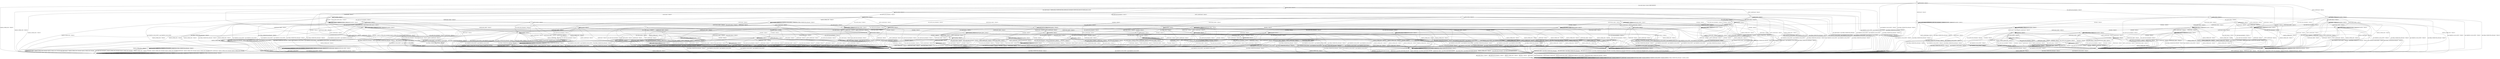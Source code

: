 digraph g {

	s0 [shape="circle" label="s0"];
	s1 [shape="circle" label="s1"];
	s2 [shape="circle" label="s2"];
	s3 [shape="circle" label="s3"];
	s4 [shape="circle" label="s4"];
	s5 [shape="circle" label="s5"];
	s6 [shape="circle" label="s6"];
	s7 [shape="circle" label="s7"];
	s8 [shape="circle" label="s8"];
	s9 [shape="circle" label="s9"];
	s10 [shape="circle" label="s10"];
	s11 [shape="circle" label="s11"];
	s12 [shape="circle" label="s12"];
	s13 [shape="circle" label="s13"];
	s14 [shape="circle" label="s14"];
	s15 [shape="circle" label="s15"];
	s16 [shape="circle" label="s16"];
	s17 [shape="circle" label="s17"];
	s18 [shape="circle" label="s18"];
	s19 [shape="circle" label="s19"];
	s20 [shape="circle" label="s20"];
	s21 [shape="circle" label="s21"];
	s22 [shape="circle" label="s22"];
	s23 [shape="circle" label="s23"];
	s24 [shape="circle" label="s24"];
	s25 [shape="circle" label="s25"];
	s26 [shape="circle" label="s26"];
	s27 [shape="circle" label="s27"];
	s28 [shape="circle" label="s28"];
	s29 [shape="circle" label="s29"];
	s30 [shape="circle" label="s30"];
	s31 [shape="circle" label="s31"];
	s32 [shape="circle" label="s32"];
	s33 [shape="circle" label="s33"];
	s34 [shape="circle" label="s34"];
	s35 [shape="circle" label="s35"];
	s36 [shape="circle" label="s36"];
	s37 [shape="circle" label="s37"];
	s38 [shape="circle" label="s38"];
	s39 [shape="circle" label="s39"];
	s40 [shape="circle" label="s40"];
	s41 [shape="circle" label="s41"];
	s42 [shape="circle" label="s42"];
	s43 [shape="circle" label="s43"];
	s44 [shape="circle" label="s44"];
	s45 [shape="circle" label="s45"];
	s46 [shape="circle" label="s46"];
	s47 [shape="circle" label="s47"];
	s48 [shape="circle" label="s48"];
	s49 [shape="circle" label="s49"];
	s50 [shape="circle" label="s50"];
	s51 [shape="circle" label="s51"];
	s52 [shape="circle" label="s52"];
	s53 [shape="circle" label="s53"];
	s54 [shape="circle" label="s54"];
	s55 [shape="circle" label="s55"];
	s56 [shape="circle" label="s56"];
	s57 [shape="circle" label="s57"];
	s58 [shape="circle" label="s58"];
	s59 [shape="circle" label="s59"];
	s60 [shape="circle" label="s60"];
	s61 [shape="circle" label="s61"];
	s62 [shape="circle" label="s62"];
	s63 [shape="circle" label="s63"];
	s64 [shape="circle" label="s64"];
	s65 [shape="circle" label="s65"];
	s66 [shape="circle" label="s66"];
	s67 [shape="circle" label="s67"];
	s68 [shape="circle" label="s68"];
	s69 [shape="circle" label="s69"];
	s70 [shape="circle" label="s70"];
	s71 [shape="circle" label="s71"];
	s0 -> s2 [label="DH_CLIENT_HELLO / HELLO_VERIFY_REQUEST"];
	s0 -> s26 [label="DH_CLIENT_KEY_EXCHANGE / TIMEOUT"];
	s0 -> s1 [label="CHANGE_CIPHER_SPEC / TIMEOUT"];
	s0 -> s19 [label="FINISHED / TIMEOUT"];
	s0 -> s0 [label="APPLICATION / TIMEOUT"];
	s0 -> s35 [label="CERTIFICATE / TIMEOUT"];
	s0 -> s30 [label="EMPTY_CERTIFICATE / TIMEOUT"];
	s0 -> s19 [label="CERTIFICATE_VERIFY / TIMEOUT"];
	s0 -> s5 [label="Alert(WARNING,CLOSE_NOTIFY) / TIMEOUT"];
	s0 -> s5 [label="Alert(FATAL,UNEXPECTED_MESSAGE) / TIMEOUT"];
	s1 -> s1 [label="DH_CLIENT_HELLO / TIMEOUT"];
	s1 -> s1 [label="DH_CLIENT_KEY_EXCHANGE / TIMEOUT"];
	s1 -> s1 [label="CHANGE_CIPHER_SPEC / TIMEOUT"];
	s1 -> s1 [label="FINISHED / TIMEOUT"];
	s1 -> s1 [label="APPLICATION / TIMEOUT"];
	s1 -> s1 [label="CERTIFICATE / TIMEOUT"];
	s1 -> s1 [label="EMPTY_CERTIFICATE / TIMEOUT"];
	s1 -> s1 [label="CERTIFICATE_VERIFY / TIMEOUT"];
	s1 -> s1 [label="Alert(WARNING,CLOSE_NOTIFY) / TIMEOUT"];
	s1 -> s1 [label="Alert(FATAL,UNEXPECTED_MESSAGE) / TIMEOUT"];
	s2 -> s3 [label="DH_CLIENT_HELLO / SERVER_HELLO,CERTIFICATE,DHE_SERVER_KEY_EXCHANGE,CERTIFICATE_REQUEST,SERVER_HELLO_DONE"];
	s2 -> s22 [label="DH_CLIENT_KEY_EXCHANGE / TIMEOUT"];
	s2 -> s1 [label="CHANGE_CIPHER_SPEC / TIMEOUT"];
	s2 -> s4 [label="FINISHED / TIMEOUT"];
	s2 -> s2 [label="APPLICATION / TIMEOUT"];
	s2 -> s24 [label="CERTIFICATE / TIMEOUT"];
	s2 -> s16 [label="EMPTY_CERTIFICATE / TIMEOUT"];
	s2 -> s4 [label="CERTIFICATE_VERIFY / TIMEOUT"];
	s2 -> s5 [label="Alert(WARNING,CLOSE_NOTIFY) / Alert(WARNING,CLOSE_NOTIFY)"];
	s2 -> s5 [label="Alert(FATAL,UNEXPECTED_MESSAGE) / TIMEOUT"];
	s3 -> s5 [label="DH_CLIENT_HELLO / Alert(FATAL,UNEXPECTED_MESSAGE)"];
	s3 -> s20 [label="DH_CLIENT_KEY_EXCHANGE / TIMEOUT"];
	s3 -> s1 [label="CHANGE_CIPHER_SPEC / TIMEOUT"];
	s3 -> s4 [label="FINISHED / TIMEOUT"];
	s3 -> s3 [label="APPLICATION / TIMEOUT"];
	s3 -> s7 [label="CERTIFICATE / TIMEOUT"];
	s3 -> s11 [label="EMPTY_CERTIFICATE / TIMEOUT"];
	s3 -> s4 [label="CERTIFICATE_VERIFY / TIMEOUT"];
	s3 -> s5 [label="Alert(WARNING,CLOSE_NOTIFY) / Alert(WARNING,CLOSE_NOTIFY)"];
	s3 -> s5 [label="Alert(FATAL,UNEXPECTED_MESSAGE) / TIMEOUT"];
	s4 -> s4 [label="DH_CLIENT_HELLO / TIMEOUT"];
	s4 -> s4 [label="DH_CLIENT_KEY_EXCHANGE / TIMEOUT"];
	s4 -> s1 [label="CHANGE_CIPHER_SPEC / TIMEOUT"];
	s4 -> s4 [label="FINISHED / TIMEOUT"];
	s4 -> s4 [label="APPLICATION / TIMEOUT"];
	s4 -> s4 [label="CERTIFICATE / TIMEOUT"];
	s4 -> s4 [label="EMPTY_CERTIFICATE / TIMEOUT"];
	s4 -> s4 [label="CERTIFICATE_VERIFY / TIMEOUT"];
	s4 -> s5 [label="Alert(WARNING,CLOSE_NOTIFY) / Alert(WARNING,CLOSE_NOTIFY)"];
	s4 -> s5 [label="Alert(FATAL,UNEXPECTED_MESSAGE) / TIMEOUT"];
	s5 -> s6 [label="DH_CLIENT_HELLO / TIMEOUT"];
	s5 -> s6 [label="DH_CLIENT_KEY_EXCHANGE / TIMEOUT"];
	s5 -> s6 [label="CHANGE_CIPHER_SPEC / TIMEOUT"];
	s5 -> s6 [label="FINISHED / TIMEOUT"];
	s5 -> s6 [label="APPLICATION / TIMEOUT"];
	s5 -> s6 [label="CERTIFICATE / TIMEOUT"];
	s5 -> s6 [label="EMPTY_CERTIFICATE / TIMEOUT"];
	s5 -> s6 [label="CERTIFICATE_VERIFY / TIMEOUT"];
	s5 -> s6 [label="Alert(WARNING,CLOSE_NOTIFY) / TIMEOUT"];
	s5 -> s6 [label="Alert(FATAL,UNEXPECTED_MESSAGE) / TIMEOUT"];
	s6 -> s6 [label="DH_CLIENT_HELLO / SOCKET_CLOSED"];
	s6 -> s6 [label="DH_CLIENT_KEY_EXCHANGE / SOCKET_CLOSED"];
	s6 -> s6 [label="CHANGE_CIPHER_SPEC / SOCKET_CLOSED"];
	s6 -> s6 [label="FINISHED / SOCKET_CLOSED"];
	s6 -> s6 [label="APPLICATION / SOCKET_CLOSED"];
	s6 -> s6 [label="CERTIFICATE / SOCKET_CLOSED"];
	s6 -> s6 [label="EMPTY_CERTIFICATE / SOCKET_CLOSED"];
	s6 -> s6 [label="CERTIFICATE_VERIFY / SOCKET_CLOSED"];
	s6 -> s6 [label="Alert(WARNING,CLOSE_NOTIFY) / SOCKET_CLOSED"];
	s6 -> s6 [label="Alert(FATAL,UNEXPECTED_MESSAGE) / SOCKET_CLOSED"];
	s7 -> s24 [label="DH_CLIENT_HELLO / TIMEOUT"];
	s7 -> s8 [label="DH_CLIENT_KEY_EXCHANGE / TIMEOUT"];
	s7 -> s1 [label="CHANGE_CIPHER_SPEC / TIMEOUT"];
	s7 -> s24 [label="FINISHED / TIMEOUT"];
	s7 -> s7 [label="APPLICATION / TIMEOUT"];
	s7 -> s4 [label="CERTIFICATE / TIMEOUT"];
	s7 -> s4 [label="EMPTY_CERTIFICATE / TIMEOUT"];
	s7 -> s18 [label="CERTIFICATE_VERIFY / TIMEOUT"];
	s7 -> s5 [label="Alert(WARNING,CLOSE_NOTIFY) / Alert(WARNING,CLOSE_NOTIFY)"];
	s7 -> s5 [label="Alert(FATAL,UNEXPECTED_MESSAGE) / TIMEOUT"];
	s8 -> s25 [label="DH_CLIENT_HELLO / TIMEOUT"];
	s8 -> s4 [label="DH_CLIENT_KEY_EXCHANGE / TIMEOUT"];
	s8 -> s1 [label="CHANGE_CIPHER_SPEC / TIMEOUT"];
	s8 -> s25 [label="FINISHED / TIMEOUT"];
	s8 -> s8 [label="APPLICATION / TIMEOUT"];
	s8 -> s4 [label="CERTIFICATE / TIMEOUT"];
	s8 -> s4 [label="EMPTY_CERTIFICATE / TIMEOUT"];
	s8 -> s9 [label="CERTIFICATE_VERIFY / TIMEOUT"];
	s8 -> s5 [label="Alert(WARNING,CLOSE_NOTIFY) / Alert(WARNING,CLOSE_NOTIFY)"];
	s8 -> s5 [label="Alert(FATAL,UNEXPECTED_MESSAGE) / TIMEOUT"];
	s9 -> s17 [label="DH_CLIENT_HELLO / TIMEOUT"];
	s9 -> s4 [label="DH_CLIENT_KEY_EXCHANGE / TIMEOUT"];
	s9 -> s10 [label="CHANGE_CIPHER_SPEC / TIMEOUT"];
	s9 -> s64 [label="FINISHED / TIMEOUT"];
	s9 -> s9 [label="APPLICATION / TIMEOUT"];
	s9 -> s4 [label="CERTIFICATE / TIMEOUT"];
	s9 -> s4 [label="EMPTY_CERTIFICATE / TIMEOUT"];
	s9 -> s4 [label="CERTIFICATE_VERIFY / TIMEOUT"];
	s9 -> s5 [label="Alert(WARNING,CLOSE_NOTIFY) / Alert(WARNING,CLOSE_NOTIFY)"];
	s9 -> s5 [label="Alert(FATAL,UNEXPECTED_MESSAGE) / TIMEOUT"];
	s10 -> s4 [label="DH_CLIENT_HELLO / TIMEOUT"];
	s10 -> s4 [label="DH_CLIENT_KEY_EXCHANGE / TIMEOUT"];
	s10 -> s1 [label="CHANGE_CIPHER_SPEC / TIMEOUT"];
	s10 -> s15 [label="FINISHED / CHANGE_CIPHER_SPEC,FINISHED,CHANGE_CIPHER_SPEC,FINISHED"];
	s10 -> s10 [label="APPLICATION / TIMEOUT"];
	s10 -> s4 [label="CERTIFICATE / TIMEOUT"];
	s10 -> s4 [label="EMPTY_CERTIFICATE / TIMEOUT"];
	s10 -> s4 [label="CERTIFICATE_VERIFY / TIMEOUT"];
	s10 -> s10 [label="Alert(WARNING,CLOSE_NOTIFY) / TIMEOUT"];
	s10 -> s10 [label="Alert(FATAL,UNEXPECTED_MESSAGE) / TIMEOUT"];
	s11 -> s71 [label="DH_CLIENT_HELLO / TIMEOUT"];
	s11 -> s31 [label="DH_CLIENT_KEY_EXCHANGE / TIMEOUT"];
	s11 -> s14 [label="CHANGE_CIPHER_SPEC / TIMEOUT"];
	s11 -> s39 [label="FINISHED / TIMEOUT"];
	s11 -> s11 [label="APPLICATION / TIMEOUT"];
	s11 -> s4 [label="CERTIFICATE / TIMEOUT"];
	s11 -> s4 [label="EMPTY_CERTIFICATE / TIMEOUT"];
	s11 -> s12 [label="CERTIFICATE_VERIFY / TIMEOUT"];
	s11 -> s5 [label="Alert(WARNING,CLOSE_NOTIFY) / Alert(WARNING,CLOSE_NOTIFY)"];
	s11 -> s5 [label="Alert(FATAL,UNEXPECTED_MESSAGE) / TIMEOUT"];
	s12 -> s69 [label="DH_CLIENT_HELLO / TIMEOUT"];
	s12 -> s61 [label="DH_CLIENT_KEY_EXCHANGE / TIMEOUT"];
	s12 -> s13 [label="CHANGE_CIPHER_SPEC / TIMEOUT"];
	s12 -> s54 [label="FINISHED / TIMEOUT"];
	s12 -> s12 [label="APPLICATION / TIMEOUT"];
	s12 -> s4 [label="CERTIFICATE / TIMEOUT"];
	s12 -> s4 [label="EMPTY_CERTIFICATE / TIMEOUT"];
	s12 -> s4 [label="CERTIFICATE_VERIFY / TIMEOUT"];
	s12 -> s5 [label="Alert(WARNING,CLOSE_NOTIFY) / Alert(WARNING,CLOSE_NOTIFY)"];
	s12 -> s5 [label="Alert(FATAL,UNEXPECTED_MESSAGE) / TIMEOUT"];
	s13 -> s5 [label="DH_CLIENT_HELLO / Alert(FATAL,HANDSHAKE_FAILURE)"];
	s13 -> s5 [label="DH_CLIENT_KEY_EXCHANGE / Alert(FATAL,HANDSHAKE_FAILURE)"];
	s13 -> s1 [label="CHANGE_CIPHER_SPEC / TIMEOUT"];
	s13 -> s5 [label="FINISHED / Alert(FATAL,HANDSHAKE_FAILURE)"];
	s13 -> s13 [label="APPLICATION / TIMEOUT"];
	s13 -> s5 [label="CERTIFICATE / Alert(FATAL,HANDSHAKE_FAILURE)"];
	s13 -> s5 [label="EMPTY_CERTIFICATE / Alert(FATAL,HANDSHAKE_FAILURE)"];
	s13 -> s5 [label="CERTIFICATE_VERIFY / Alert(FATAL,HANDSHAKE_FAILURE)"];
	s13 -> s13 [label="Alert(WARNING,CLOSE_NOTIFY) / TIMEOUT"];
	s13 -> s13 [label="Alert(FATAL,UNEXPECTED_MESSAGE) / TIMEOUT"];
	s14 -> s5 [label="DH_CLIENT_HELLO / Alert(FATAL,UNEXPECTED_MESSAGE)"];
	s14 -> s5 [label="DH_CLIENT_KEY_EXCHANGE / Alert(FATAL,UNEXPECTED_MESSAGE)"];
	s14 -> s1 [label="CHANGE_CIPHER_SPEC / TIMEOUT"];
	s14 -> s5 [label="FINISHED / Alert(FATAL,UNEXPECTED_MESSAGE)"];
	s14 -> s14 [label="APPLICATION / TIMEOUT"];
	s14 -> s5 [label="CERTIFICATE / Alert(FATAL,UNEXPECTED_MESSAGE)"];
	s14 -> s5 [label="EMPTY_CERTIFICATE / Alert(FATAL,UNEXPECTED_MESSAGE)"];
	s14 -> s5 [label="CERTIFICATE_VERIFY / Alert(FATAL,UNEXPECTED_MESSAGE)"];
	s14 -> s14 [label="Alert(WARNING,CLOSE_NOTIFY) / TIMEOUT"];
	s14 -> s14 [label="Alert(FATAL,UNEXPECTED_MESSAGE) / TIMEOUT"];
	s15 -> s15 [label="DH_CLIENT_HELLO / TIMEOUT"];
	s15 -> s15 [label="DH_CLIENT_KEY_EXCHANGE / TIMEOUT"];
	s15 -> s1 [label="CHANGE_CIPHER_SPEC / TIMEOUT"];
	s15 -> s15 [label="FINISHED / TIMEOUT"];
	s15 -> s5 [label="APPLICATION / APPLICATION"];
	s15 -> s15 [label="CERTIFICATE / TIMEOUT"];
	s15 -> s15 [label="EMPTY_CERTIFICATE / TIMEOUT"];
	s15 -> s15 [label="CERTIFICATE_VERIFY / TIMEOUT"];
	s15 -> s5 [label="Alert(WARNING,CLOSE_NOTIFY) / TIMEOUT"];
	s15 -> s5 [label="Alert(FATAL,UNEXPECTED_MESSAGE) / TIMEOUT"];
	s16 -> s71 [label="DH_CLIENT_HELLO / TIMEOUT"];
	s16 -> s52 [label="DH_CLIENT_KEY_EXCHANGE / TIMEOUT"];
	s16 -> s14 [label="CHANGE_CIPHER_SPEC / TIMEOUT"];
	s16 -> s39 [label="FINISHED / TIMEOUT"];
	s16 -> s16 [label="APPLICATION / TIMEOUT"];
	s16 -> s4 [label="CERTIFICATE / TIMEOUT"];
	s16 -> s4 [label="EMPTY_CERTIFICATE / TIMEOUT"];
	s16 -> s42 [label="CERTIFICATE_VERIFY / TIMEOUT"];
	s16 -> s5 [label="Alert(WARNING,CLOSE_NOTIFY) / Alert(WARNING,CLOSE_NOTIFY)"];
	s16 -> s5 [label="Alert(FATAL,UNEXPECTED_MESSAGE) / TIMEOUT"];
	s17 -> s4 [label="DH_CLIENT_HELLO / TIMEOUT"];
	s17 -> s4 [label="DH_CLIENT_KEY_EXCHANGE / TIMEOUT"];
	s17 -> s14 [label="CHANGE_CIPHER_SPEC / TIMEOUT"];
	s17 -> s45 [label="FINISHED / TIMEOUT"];
	s17 -> s17 [label="APPLICATION / TIMEOUT"];
	s17 -> s4 [label="CERTIFICATE / TIMEOUT"];
	s17 -> s4 [label="EMPTY_CERTIFICATE / TIMEOUT"];
	s17 -> s4 [label="CERTIFICATE_VERIFY / TIMEOUT"];
	s17 -> s5 [label="Alert(WARNING,CLOSE_NOTIFY) / Alert(WARNING,CLOSE_NOTIFY)"];
	s17 -> s5 [label="Alert(FATAL,UNEXPECTED_MESSAGE) / TIMEOUT"];
	s18 -> s42 [label="DH_CLIENT_HELLO / TIMEOUT"];
	s18 -> s9 [label="DH_CLIENT_KEY_EXCHANGE / TIMEOUT"];
	s18 -> s14 [label="CHANGE_CIPHER_SPEC / TIMEOUT"];
	s18 -> s63 [label="FINISHED / TIMEOUT"];
	s18 -> s18 [label="APPLICATION / TIMEOUT"];
	s18 -> s4 [label="CERTIFICATE / TIMEOUT"];
	s18 -> s4 [label="EMPTY_CERTIFICATE / TIMEOUT"];
	s18 -> s4 [label="CERTIFICATE_VERIFY / TIMEOUT"];
	s18 -> s5 [label="Alert(WARNING,CLOSE_NOTIFY) / Alert(WARNING,CLOSE_NOTIFY)"];
	s18 -> s5 [label="Alert(FATAL,UNEXPECTED_MESSAGE) / TIMEOUT"];
	s19 -> s19 [label="DH_CLIENT_HELLO / TIMEOUT"];
	s19 -> s19 [label="DH_CLIENT_KEY_EXCHANGE / TIMEOUT"];
	s19 -> s1 [label="CHANGE_CIPHER_SPEC / TIMEOUT"];
	s19 -> s19 [label="FINISHED / TIMEOUT"];
	s19 -> s19 [label="APPLICATION / TIMEOUT"];
	s19 -> s19 [label="CERTIFICATE / TIMEOUT"];
	s19 -> s19 [label="EMPTY_CERTIFICATE / TIMEOUT"];
	s19 -> s19 [label="CERTIFICATE_VERIFY / TIMEOUT"];
	s19 -> s5 [label="Alert(WARNING,CLOSE_NOTIFY) / TIMEOUT"];
	s19 -> s5 [label="Alert(FATAL,UNEXPECTED_MESSAGE) / TIMEOUT"];
	s20 -> s29 [label="DH_CLIENT_HELLO / TIMEOUT"];
	s20 -> s4 [label="DH_CLIENT_KEY_EXCHANGE / TIMEOUT"];
	s20 -> s21 [label="CHANGE_CIPHER_SPEC / TIMEOUT"];
	s20 -> s34 [label="FINISHED / TIMEOUT"];
	s20 -> s20 [label="APPLICATION / TIMEOUT"];
	s20 -> s32 [label="CERTIFICATE / TIMEOUT"];
	s20 -> s31 [label="EMPTY_CERTIFICATE / TIMEOUT"];
	s20 -> s44 [label="CERTIFICATE_VERIFY / TIMEOUT"];
	s20 -> s5 [label="Alert(WARNING,CLOSE_NOTIFY) / Alert(WARNING,CLOSE_NOTIFY)"];
	s20 -> s5 [label="Alert(FATAL,UNEXPECTED_MESSAGE) / TIMEOUT"];
	s21 -> s29 [label="DH_CLIENT_HELLO / TIMEOUT"];
	s21 -> s4 [label="DH_CLIENT_KEY_EXCHANGE / TIMEOUT"];
	s21 -> s1 [label="CHANGE_CIPHER_SPEC / TIMEOUT"];
	s21 -> s15 [label="FINISHED / CHANGE_CIPHER_SPEC,FINISHED,CHANGE_CIPHER_SPEC,FINISHED"];
	s21 -> s21 [label="APPLICATION / TIMEOUT"];
	s21 -> s55 [label="CERTIFICATE / TIMEOUT"];
	s21 -> s33 [label="EMPTY_CERTIFICATE / TIMEOUT"];
	s21 -> s23 [label="CERTIFICATE_VERIFY / TIMEOUT"];
	s21 -> s21 [label="Alert(WARNING,CLOSE_NOTIFY) / TIMEOUT"];
	s21 -> s21 [label="Alert(FATAL,UNEXPECTED_MESSAGE) / TIMEOUT"];
	s22 -> s29 [label="DH_CLIENT_HELLO / TIMEOUT"];
	s22 -> s4 [label="DH_CLIENT_KEY_EXCHANGE / TIMEOUT"];
	s22 -> s14 [label="CHANGE_CIPHER_SPEC / TIMEOUT"];
	s22 -> s34 [label="FINISHED / TIMEOUT"];
	s22 -> s22 [label="APPLICATION / TIMEOUT"];
	s22 -> s52 [label="CERTIFICATE / TIMEOUT"];
	s22 -> s52 [label="EMPTY_CERTIFICATE / TIMEOUT"];
	s22 -> s22 [label="CERTIFICATE_VERIFY / TIMEOUT"];
	s22 -> s5 [label="Alert(WARNING,CLOSE_NOTIFY) / Alert(WARNING,CLOSE_NOTIFY)"];
	s22 -> s5 [label="Alert(FATAL,UNEXPECTED_MESSAGE) / TIMEOUT"];
	s23 -> s23 [label="DH_CLIENT_HELLO / TIMEOUT"];
	s23 -> s4 [label="DH_CLIENT_KEY_EXCHANGE / TIMEOUT"];
	s23 -> s13 [label="CHANGE_CIPHER_SPEC / TIMEOUT"];
	s23 -> s23 [label="FINISHED / TIMEOUT"];
	s23 -> s4 [label="APPLICATION / TIMEOUT"];
	s23 -> s46 [label="CERTIFICATE / TIMEOUT"];
	s23 -> s46 [label="EMPTY_CERTIFICATE / TIMEOUT"];
	s23 -> s4 [label="CERTIFICATE_VERIFY / TIMEOUT"];
	s23 -> s5 [label="Alert(WARNING,CLOSE_NOTIFY) / Alert(WARNING,CLOSE_NOTIFY)"];
	s23 -> s5 [label="Alert(FATAL,UNEXPECTED_MESSAGE) / TIMEOUT"];
	s24 -> s24 [label="DH_CLIENT_HELLO / TIMEOUT"];
	s24 -> s25 [label="DH_CLIENT_KEY_EXCHANGE / TIMEOUT"];
	s24 -> s1 [label="CHANGE_CIPHER_SPEC / TIMEOUT"];
	s24 -> s24 [label="FINISHED / TIMEOUT"];
	s24 -> s24 [label="APPLICATION / TIMEOUT"];
	s24 -> s4 [label="CERTIFICATE / TIMEOUT"];
	s24 -> s4 [label="EMPTY_CERTIFICATE / TIMEOUT"];
	s24 -> s42 [label="CERTIFICATE_VERIFY / TIMEOUT"];
	s24 -> s5 [label="Alert(WARNING,CLOSE_NOTIFY) / Alert(WARNING,CLOSE_NOTIFY)"];
	s24 -> s5 [label="Alert(FATAL,UNEXPECTED_MESSAGE) / TIMEOUT"];
	s25 -> s25 [label="DH_CLIENT_HELLO / TIMEOUT"];
	s25 -> s4 [label="DH_CLIENT_KEY_EXCHANGE / TIMEOUT"];
	s25 -> s1 [label="CHANGE_CIPHER_SPEC / TIMEOUT"];
	s25 -> s25 [label="FINISHED / TIMEOUT"];
	s25 -> s25 [label="APPLICATION / TIMEOUT"];
	s25 -> s4 [label="CERTIFICATE / TIMEOUT"];
	s25 -> s4 [label="EMPTY_CERTIFICATE / TIMEOUT"];
	s25 -> s43 [label="CERTIFICATE_VERIFY / TIMEOUT"];
	s25 -> s5 [label="Alert(WARNING,CLOSE_NOTIFY) / Alert(WARNING,CLOSE_NOTIFY)"];
	s25 -> s5 [label="Alert(FATAL,UNEXPECTED_MESSAGE) / TIMEOUT"];
	s26 -> s62 [label="DH_CLIENT_HELLO / TIMEOUT"];
	s26 -> s19 [label="DH_CLIENT_KEY_EXCHANGE / TIMEOUT"];
	s26 -> s28 [label="CHANGE_CIPHER_SPEC / TIMEOUT"];
	s26 -> s38 [label="FINISHED / TIMEOUT"];
	s26 -> s26 [label="APPLICATION / TIMEOUT"];
	s26 -> s60 [label="CERTIFICATE / TIMEOUT"];
	s26 -> s60 [label="EMPTY_CERTIFICATE / TIMEOUT"];
	s26 -> s27 [label="CERTIFICATE_VERIFY / TIMEOUT"];
	s26 -> s5 [label="Alert(WARNING,CLOSE_NOTIFY) / TIMEOUT"];
	s26 -> s5 [label="Alert(FATAL,UNEXPECTED_MESSAGE) / TIMEOUT"];
	s27 -> s27 [label="DH_CLIENT_HELLO / TIMEOUT"];
	s27 -> s19 [label="DH_CLIENT_KEY_EXCHANGE / TIMEOUT"];
	s27 -> s28 [label="CHANGE_CIPHER_SPEC / TIMEOUT"];
	s27 -> s47 [label="FINISHED / TIMEOUT"];
	s27 -> s27 [label="APPLICATION / TIMEOUT"];
	s27 -> s53 [label="CERTIFICATE / TIMEOUT"];
	s27 -> s53 [label="EMPTY_CERTIFICATE / TIMEOUT"];
	s27 -> s19 [label="CERTIFICATE_VERIFY / TIMEOUT"];
	s27 -> s5 [label="Alert(WARNING,CLOSE_NOTIFY) / TIMEOUT"];
	s27 -> s5 [label="Alert(FATAL,UNEXPECTED_MESSAGE) / TIMEOUT"];
	s28 -> s5 [label="DH_CLIENT_HELLO / TIMEOUT"];
	s28 -> s5 [label="DH_CLIENT_KEY_EXCHANGE / TIMEOUT"];
	s28 -> s1 [label="CHANGE_CIPHER_SPEC / TIMEOUT"];
	s28 -> s5 [label="FINISHED / TIMEOUT"];
	s28 -> s28 [label="APPLICATION / TIMEOUT"];
	s28 -> s5 [label="CERTIFICATE / TIMEOUT"];
	s28 -> s5 [label="EMPTY_CERTIFICATE / TIMEOUT"];
	s28 -> s5 [label="CERTIFICATE_VERIFY / TIMEOUT"];
	s28 -> s28 [label="Alert(WARNING,CLOSE_NOTIFY) / TIMEOUT"];
	s28 -> s28 [label="Alert(FATAL,UNEXPECTED_MESSAGE) / TIMEOUT"];
	s29 -> s4 [label="DH_CLIENT_HELLO / TIMEOUT"];
	s29 -> s4 [label="DH_CLIENT_KEY_EXCHANGE / TIMEOUT"];
	s29 -> s14 [label="CHANGE_CIPHER_SPEC / TIMEOUT"];
	s29 -> s58 [label="FINISHED / TIMEOUT"];
	s29 -> s29 [label="APPLICATION / TIMEOUT"];
	s29 -> s50 [label="CERTIFICATE / TIMEOUT"];
	s29 -> s50 [label="EMPTY_CERTIFICATE / TIMEOUT"];
	s29 -> s29 [label="CERTIFICATE_VERIFY / TIMEOUT"];
	s29 -> s5 [label="Alert(WARNING,CLOSE_NOTIFY) / Alert(WARNING,CLOSE_NOTIFY)"];
	s29 -> s5 [label="Alert(FATAL,UNEXPECTED_MESSAGE) / TIMEOUT"];
	s30 -> s68 [label="DH_CLIENT_HELLO / TIMEOUT"];
	s30 -> s60 [label="DH_CLIENT_KEY_EXCHANGE / TIMEOUT"];
	s30 -> s28 [label="CHANGE_CIPHER_SPEC / TIMEOUT"];
	s30 -> s30 [label="FINISHED / TIMEOUT"];
	s30 -> s30 [label="APPLICATION / TIMEOUT"];
	s30 -> s19 [label="CERTIFICATE / TIMEOUT"];
	s30 -> s19 [label="EMPTY_CERTIFICATE / TIMEOUT"];
	s30 -> s41 [label="CERTIFICATE_VERIFY / TIMEOUT"];
	s30 -> s5 [label="Alert(WARNING,CLOSE_NOTIFY) / TIMEOUT"];
	s30 -> s5 [label="Alert(FATAL,UNEXPECTED_MESSAGE) / TIMEOUT"];
	s31 -> s50 [label="DH_CLIENT_HELLO / TIMEOUT"];
	s31 -> s4 [label="DH_CLIENT_KEY_EXCHANGE / TIMEOUT"];
	s31 -> s10 [label="CHANGE_CIPHER_SPEC / TIMEOUT"];
	s31 -> s49 [label="FINISHED / TIMEOUT"];
	s31 -> s31 [label="APPLICATION / TIMEOUT"];
	s31 -> s4 [label="CERTIFICATE / TIMEOUT"];
	s31 -> s4 [label="EMPTY_CERTIFICATE / TIMEOUT"];
	s31 -> s61 [label="CERTIFICATE_VERIFY / TIMEOUT"];
	s31 -> s5 [label="Alert(WARNING,CLOSE_NOTIFY) / Alert(WARNING,CLOSE_NOTIFY)"];
	s31 -> s5 [label="Alert(FATAL,UNEXPECTED_MESSAGE) / TIMEOUT"];
	s32 -> s50 [label="DH_CLIENT_HELLO / TIMEOUT"];
	s32 -> s4 [label="DH_CLIENT_KEY_EXCHANGE / TIMEOUT"];
	s32 -> s10 [label="CHANGE_CIPHER_SPEC / TIMEOUT"];
	s32 -> s49 [label="FINISHED / TIMEOUT"];
	s32 -> s32 [label="APPLICATION / TIMEOUT"];
	s32 -> s4 [label="CERTIFICATE / TIMEOUT"];
	s32 -> s4 [label="EMPTY_CERTIFICATE / TIMEOUT"];
	s32 -> s9 [label="CERTIFICATE_VERIFY / TIMEOUT"];
	s32 -> s5 [label="Alert(WARNING,CLOSE_NOTIFY) / Alert(WARNING,CLOSE_NOTIFY)"];
	s32 -> s5 [label="Alert(FATAL,UNEXPECTED_MESSAGE) / TIMEOUT"];
	s33 -> s50 [label="DH_CLIENT_HELLO / TIMEOUT"];
	s33 -> s4 [label="DH_CLIENT_KEY_EXCHANGE / TIMEOUT"];
	s33 -> s14 [label="CHANGE_CIPHER_SPEC / TIMEOUT"];
	s33 -> s36 [label="FINISHED / TIMEOUT"];
	s33 -> s4 [label="APPLICATION / TIMEOUT"];
	s33 -> s4 [label="CERTIFICATE / TIMEOUT"];
	s33 -> s4 [label="EMPTY_CERTIFICATE / TIMEOUT"];
	s33 -> s46 [label="CERTIFICATE_VERIFY / TIMEOUT"];
	s33 -> s5 [label="Alert(WARNING,CLOSE_NOTIFY) / Alert(WARNING,CLOSE_NOTIFY)"];
	s33 -> s5 [label="Alert(FATAL,UNEXPECTED_MESSAGE) / TIMEOUT"];
	s34 -> s58 [label="DH_CLIENT_HELLO / TIMEOUT"];
	s34 -> s4 [label="DH_CLIENT_KEY_EXCHANGE / TIMEOUT"];
	s34 -> s14 [label="CHANGE_CIPHER_SPEC / TIMEOUT"];
	s34 -> s4 [label="FINISHED / TIMEOUT"];
	s34 -> s34 [label="APPLICATION / TIMEOUT"];
	s34 -> s49 [label="CERTIFICATE / TIMEOUT"];
	s34 -> s49 [label="EMPTY_CERTIFICATE / TIMEOUT"];
	s34 -> s34 [label="CERTIFICATE_VERIFY / TIMEOUT"];
	s34 -> s5 [label="Alert(WARNING,CLOSE_NOTIFY) / Alert(WARNING,CLOSE_NOTIFY)"];
	s34 -> s5 [label="Alert(FATAL,UNEXPECTED_MESSAGE) / TIMEOUT"];
	s35 -> s35 [label="DH_CLIENT_HELLO / TIMEOUT"];
	s35 -> s35 [label="DH_CLIENT_KEY_EXCHANGE / TIMEOUT"];
	s35 -> s1 [label="CHANGE_CIPHER_SPEC / TIMEOUT"];
	s35 -> s35 [label="FINISHED / TIMEOUT"];
	s35 -> s35 [label="APPLICATION / TIMEOUT"];
	s35 -> s19 [label="CERTIFICATE / TIMEOUT"];
	s35 -> s19 [label="EMPTY_CERTIFICATE / TIMEOUT"];
	s35 -> s41 [label="CERTIFICATE_VERIFY / TIMEOUT"];
	s35 -> s5 [label="Alert(WARNING,CLOSE_NOTIFY) / TIMEOUT"];
	s35 -> s5 [label="Alert(FATAL,UNEXPECTED_MESSAGE) / TIMEOUT"];
	s36 -> s36 [label="DH_CLIENT_HELLO / TIMEOUT"];
	s36 -> s4 [label="DH_CLIENT_KEY_EXCHANGE / TIMEOUT"];
	s36 -> s37 [label="CHANGE_CIPHER_SPEC / TIMEOUT"];
	s36 -> s4 [label="FINISHED / TIMEOUT"];
	s36 -> s4 [label="APPLICATION / TIMEOUT"];
	s36 -> s4 [label="CERTIFICATE / TIMEOUT"];
	s36 -> s4 [label="EMPTY_CERTIFICATE / TIMEOUT"];
	s36 -> s40 [label="CERTIFICATE_VERIFY / TIMEOUT"];
	s36 -> s5 [label="Alert(WARNING,CLOSE_NOTIFY) / Alert(WARNING,CLOSE_NOTIFY)"];
	s36 -> s5 [label="Alert(FATAL,UNEXPECTED_MESSAGE) / TIMEOUT"];
	s37 -> s1 [label="DH_CLIENT_HELLO / CHANGE_CIPHER_SPEC,FINISHED,CHANGE_CIPHER_SPEC,FINISHED"];
	s37 -> s1 [label="DH_CLIENT_KEY_EXCHANGE / CHANGE_CIPHER_SPEC,FINISHED,CHANGE_CIPHER_SPEC,FINISHED"];
	s37 -> s1 [label="CHANGE_CIPHER_SPEC / TIMEOUT"];
	s37 -> s1 [label="FINISHED / CHANGE_CIPHER_SPEC,FINISHED,CHANGE_CIPHER_SPEC,FINISHED"];
	s37 -> s37 [label="APPLICATION / TIMEOUT"];
	s37 -> s1 [label="CERTIFICATE / CHANGE_CIPHER_SPEC,FINISHED,CHANGE_CIPHER_SPEC,FINISHED"];
	s37 -> s1 [label="EMPTY_CERTIFICATE / CHANGE_CIPHER_SPEC,FINISHED,CHANGE_CIPHER_SPEC,FINISHED"];
	s37 -> s1 [label="CERTIFICATE_VERIFY / CHANGE_CIPHER_SPEC,FINISHED,CHANGE_CIPHER_SPEC,FINISHED"];
	s37 -> s37 [label="Alert(WARNING,CLOSE_NOTIFY) / TIMEOUT"];
	s37 -> s37 [label="Alert(FATAL,UNEXPECTED_MESSAGE) / TIMEOUT"];
	s38 -> s38 [label="DH_CLIENT_HELLO / TIMEOUT"];
	s38 -> s19 [label="DH_CLIENT_KEY_EXCHANGE / TIMEOUT"];
	s38 -> s28 [label="CHANGE_CIPHER_SPEC / TIMEOUT"];
	s38 -> s19 [label="FINISHED / TIMEOUT"];
	s38 -> s38 [label="APPLICATION / TIMEOUT"];
	s38 -> s48 [label="CERTIFICATE / TIMEOUT"];
	s38 -> s48 [label="EMPTY_CERTIFICATE / TIMEOUT"];
	s38 -> s47 [label="CERTIFICATE_VERIFY / TIMEOUT"];
	s38 -> s5 [label="Alert(WARNING,CLOSE_NOTIFY) / TIMEOUT"];
	s38 -> s5 [label="Alert(FATAL,UNEXPECTED_MESSAGE) / TIMEOUT"];
	s39 -> s39 [label="DH_CLIENT_HELLO / TIMEOUT"];
	s39 -> s49 [label="DH_CLIENT_KEY_EXCHANGE / TIMEOUT"];
	s39 -> s14 [label="CHANGE_CIPHER_SPEC / TIMEOUT"];
	s39 -> s4 [label="FINISHED / TIMEOUT"];
	s39 -> s39 [label="APPLICATION / TIMEOUT"];
	s39 -> s4 [label="CERTIFICATE / TIMEOUT"];
	s39 -> s4 [label="EMPTY_CERTIFICATE / TIMEOUT"];
	s39 -> s63 [label="CERTIFICATE_VERIFY / TIMEOUT"];
	s39 -> s5 [label="Alert(WARNING,CLOSE_NOTIFY) / Alert(WARNING,CLOSE_NOTIFY)"];
	s39 -> s5 [label="Alert(FATAL,UNEXPECTED_MESSAGE) / TIMEOUT"];
	s40 -> s40 [label="DH_CLIENT_HELLO / TIMEOUT"];
	s40 -> s4 [label="DH_CLIENT_KEY_EXCHANGE / TIMEOUT"];
	s40 -> s37 [label="CHANGE_CIPHER_SPEC / TIMEOUT"];
	s40 -> s4 [label="FINISHED / TIMEOUT"];
	s40 -> s4 [label="APPLICATION / TIMEOUT"];
	s40 -> s4 [label="CERTIFICATE / TIMEOUT"];
	s40 -> s4 [label="EMPTY_CERTIFICATE / TIMEOUT"];
	s40 -> s4 [label="CERTIFICATE_VERIFY / TIMEOUT"];
	s40 -> s5 [label="Alert(WARNING,CLOSE_NOTIFY) / Alert(WARNING,CLOSE_NOTIFY)"];
	s40 -> s5 [label="Alert(FATAL,UNEXPECTED_MESSAGE) / TIMEOUT"];
	s41 -> s41 [label="DH_CLIENT_HELLO / TIMEOUT"];
	s41 -> s53 [label="DH_CLIENT_KEY_EXCHANGE / TIMEOUT"];
	s41 -> s28 [label="CHANGE_CIPHER_SPEC / TIMEOUT"];
	s41 -> s41 [label="FINISHED / TIMEOUT"];
	s41 -> s41 [label="APPLICATION / TIMEOUT"];
	s41 -> s19 [label="CERTIFICATE / TIMEOUT"];
	s41 -> s19 [label="EMPTY_CERTIFICATE / TIMEOUT"];
	s41 -> s19 [label="CERTIFICATE_VERIFY / TIMEOUT"];
	s41 -> s5 [label="Alert(WARNING,CLOSE_NOTIFY) / TIMEOUT"];
	s41 -> s5 [label="Alert(FATAL,UNEXPECTED_MESSAGE) / TIMEOUT"];
	s42 -> s42 [label="DH_CLIENT_HELLO / TIMEOUT"];
	s42 -> s43 [label="DH_CLIENT_KEY_EXCHANGE / TIMEOUT"];
	s42 -> s14 [label="CHANGE_CIPHER_SPEC / TIMEOUT"];
	s42 -> s63 [label="FINISHED / TIMEOUT"];
	s42 -> s42 [label="APPLICATION / TIMEOUT"];
	s42 -> s4 [label="CERTIFICATE / TIMEOUT"];
	s42 -> s4 [label="EMPTY_CERTIFICATE / TIMEOUT"];
	s42 -> s4 [label="CERTIFICATE_VERIFY / TIMEOUT"];
	s42 -> s5 [label="Alert(WARNING,CLOSE_NOTIFY) / Alert(WARNING,CLOSE_NOTIFY)"];
	s42 -> s5 [label="Alert(FATAL,UNEXPECTED_MESSAGE) / TIMEOUT"];
	s43 -> s17 [label="DH_CLIENT_HELLO / TIMEOUT"];
	s43 -> s4 [label="DH_CLIENT_KEY_EXCHANGE / TIMEOUT"];
	s43 -> s14 [label="CHANGE_CIPHER_SPEC / TIMEOUT"];
	s43 -> s64 [label="FINISHED / TIMEOUT"];
	s43 -> s43 [label="APPLICATION / TIMEOUT"];
	s43 -> s4 [label="CERTIFICATE / TIMEOUT"];
	s43 -> s4 [label="EMPTY_CERTIFICATE / TIMEOUT"];
	s43 -> s4 [label="CERTIFICATE_VERIFY / TIMEOUT"];
	s43 -> s5 [label="Alert(WARNING,CLOSE_NOTIFY) / Alert(WARNING,CLOSE_NOTIFY)"];
	s43 -> s5 [label="Alert(FATAL,UNEXPECTED_MESSAGE) / TIMEOUT"];
	s44 -> s44 [label="DH_CLIENT_HELLO / TIMEOUT"];
	s44 -> s4 [label="DH_CLIENT_KEY_EXCHANGE / TIMEOUT"];
	s44 -> s13 [label="CHANGE_CIPHER_SPEC / TIMEOUT"];
	s44 -> s67 [label="FINISHED / TIMEOUT"];
	s44 -> s44 [label="APPLICATION / TIMEOUT"];
	s44 -> s61 [label="CERTIFICATE / TIMEOUT"];
	s44 -> s61 [label="EMPTY_CERTIFICATE / TIMEOUT"];
	s44 -> s4 [label="CERTIFICATE_VERIFY / TIMEOUT"];
	s44 -> s5 [label="Alert(WARNING,CLOSE_NOTIFY) / Alert(WARNING,CLOSE_NOTIFY)"];
	s44 -> s5 [label="Alert(FATAL,UNEXPECTED_MESSAGE) / TIMEOUT"];
	s45 -> s4 [label="DH_CLIENT_HELLO / TIMEOUT"];
	s45 -> s4 [label="DH_CLIENT_KEY_EXCHANGE / TIMEOUT"];
	s45 -> s14 [label="CHANGE_CIPHER_SPEC / TIMEOUT"];
	s45 -> s4 [label="FINISHED / TIMEOUT"];
	s45 -> s45 [label="APPLICATION / TIMEOUT"];
	s45 -> s4 [label="CERTIFICATE / TIMEOUT"];
	s45 -> s4 [label="EMPTY_CERTIFICATE / TIMEOUT"];
	s45 -> s4 [label="CERTIFICATE_VERIFY / TIMEOUT"];
	s45 -> s5 [label="Alert(WARNING,CLOSE_NOTIFY) / Alert(WARNING,CLOSE_NOTIFY)"];
	s45 -> s5 [label="Alert(FATAL,UNEXPECTED_MESSAGE) / TIMEOUT"];
	s46 -> s46 [label="DH_CLIENT_HELLO / TIMEOUT"];
	s46 -> s4 [label="DH_CLIENT_KEY_EXCHANGE / TIMEOUT"];
	s46 -> s13 [label="CHANGE_CIPHER_SPEC / TIMEOUT"];
	s46 -> s46 [label="FINISHED / TIMEOUT"];
	s46 -> s4 [label="APPLICATION / TIMEOUT"];
	s46 -> s4 [label="CERTIFICATE / TIMEOUT"];
	s46 -> s4 [label="EMPTY_CERTIFICATE / TIMEOUT"];
	s46 -> s4 [label="CERTIFICATE_VERIFY / TIMEOUT"];
	s46 -> s5 [label="Alert(WARNING,CLOSE_NOTIFY) / Alert(WARNING,CLOSE_NOTIFY)"];
	s46 -> s5 [label="Alert(FATAL,UNEXPECTED_MESSAGE) / TIMEOUT"];
	s47 -> s47 [label="DH_CLIENT_HELLO / TIMEOUT"];
	s47 -> s19 [label="DH_CLIENT_KEY_EXCHANGE / TIMEOUT"];
	s47 -> s28 [label="CHANGE_CIPHER_SPEC / TIMEOUT"];
	s47 -> s19 [label="FINISHED / TIMEOUT"];
	s47 -> s47 [label="APPLICATION / TIMEOUT"];
	s47 -> s57 [label="CERTIFICATE / TIMEOUT"];
	s47 -> s57 [label="EMPTY_CERTIFICATE / TIMEOUT"];
	s47 -> s19 [label="CERTIFICATE_VERIFY / TIMEOUT"];
	s47 -> s5 [label="Alert(WARNING,CLOSE_NOTIFY) / TIMEOUT"];
	s47 -> s5 [label="Alert(FATAL,UNEXPECTED_MESSAGE) / TIMEOUT"];
	s48 -> s65 [label="DH_CLIENT_HELLO / TIMEOUT"];
	s48 -> s19 [label="DH_CLIENT_KEY_EXCHANGE / TIMEOUT"];
	s48 -> s28 [label="CHANGE_CIPHER_SPEC / TIMEOUT"];
	s48 -> s19 [label="FINISHED / TIMEOUT"];
	s48 -> s48 [label="APPLICATION / TIMEOUT"];
	s48 -> s19 [label="CERTIFICATE / TIMEOUT"];
	s48 -> s19 [label="EMPTY_CERTIFICATE / TIMEOUT"];
	s48 -> s57 [label="CERTIFICATE_VERIFY / TIMEOUT"];
	s48 -> s5 [label="Alert(WARNING,CLOSE_NOTIFY) / TIMEOUT"];
	s48 -> s5 [label="Alert(FATAL,UNEXPECTED_MESSAGE) / TIMEOUT"];
	s49 -> s51 [label="DH_CLIENT_HELLO / TIMEOUT"];
	s49 -> s4 [label="DH_CLIENT_KEY_EXCHANGE / TIMEOUT"];
	s49 -> s14 [label="CHANGE_CIPHER_SPEC / TIMEOUT"];
	s49 -> s4 [label="FINISHED / TIMEOUT"];
	s49 -> s49 [label="APPLICATION / TIMEOUT"];
	s49 -> s4 [label="CERTIFICATE / TIMEOUT"];
	s49 -> s4 [label="EMPTY_CERTIFICATE / TIMEOUT"];
	s49 -> s64 [label="CERTIFICATE_VERIFY / TIMEOUT"];
	s49 -> s5 [label="Alert(WARNING,CLOSE_NOTIFY) / Alert(WARNING,CLOSE_NOTIFY)"];
	s49 -> s5 [label="Alert(FATAL,UNEXPECTED_MESSAGE) / TIMEOUT"];
	s50 -> s4 [label="DH_CLIENT_HELLO / TIMEOUT"];
	s50 -> s4 [label="DH_CLIENT_KEY_EXCHANGE / TIMEOUT"];
	s50 -> s14 [label="CHANGE_CIPHER_SPEC / TIMEOUT"];
	s50 -> s51 [label="FINISHED / TIMEOUT"];
	s50 -> s50 [label="APPLICATION / TIMEOUT"];
	s50 -> s4 [label="CERTIFICATE / TIMEOUT"];
	s50 -> s4 [label="EMPTY_CERTIFICATE / TIMEOUT"];
	s50 -> s17 [label="CERTIFICATE_VERIFY / TIMEOUT"];
	s50 -> s5 [label="Alert(WARNING,CLOSE_NOTIFY) / Alert(WARNING,CLOSE_NOTIFY)"];
	s50 -> s5 [label="Alert(FATAL,UNEXPECTED_MESSAGE) / TIMEOUT"];
	s51 -> s4 [label="DH_CLIENT_HELLO / TIMEOUT"];
	s51 -> s4 [label="DH_CLIENT_KEY_EXCHANGE / TIMEOUT"];
	s51 -> s14 [label="CHANGE_CIPHER_SPEC / TIMEOUT"];
	s51 -> s4 [label="FINISHED / TIMEOUT"];
	s51 -> s51 [label="APPLICATION / TIMEOUT"];
	s51 -> s4 [label="CERTIFICATE / TIMEOUT"];
	s51 -> s4 [label="EMPTY_CERTIFICATE / TIMEOUT"];
	s51 -> s45 [label="CERTIFICATE_VERIFY / TIMEOUT"];
	s51 -> s5 [label="Alert(WARNING,CLOSE_NOTIFY) / Alert(WARNING,CLOSE_NOTIFY)"];
	s51 -> s5 [label="Alert(FATAL,UNEXPECTED_MESSAGE) / TIMEOUT"];
	s52 -> s50 [label="DH_CLIENT_HELLO / TIMEOUT"];
	s52 -> s4 [label="DH_CLIENT_KEY_EXCHANGE / TIMEOUT"];
	s52 -> s14 [label="CHANGE_CIPHER_SPEC / TIMEOUT"];
	s52 -> s49 [label="FINISHED / TIMEOUT"];
	s52 -> s52 [label="APPLICATION / TIMEOUT"];
	s52 -> s4 [label="CERTIFICATE / TIMEOUT"];
	s52 -> s4 [label="EMPTY_CERTIFICATE / TIMEOUT"];
	s52 -> s43 [label="CERTIFICATE_VERIFY / TIMEOUT"];
	s52 -> s5 [label="Alert(WARNING,CLOSE_NOTIFY) / Alert(WARNING,CLOSE_NOTIFY)"];
	s52 -> s5 [label="Alert(FATAL,UNEXPECTED_MESSAGE) / TIMEOUT"];
	s53 -> s53 [label="DH_CLIENT_HELLO / TIMEOUT"];
	s53 -> s19 [label="DH_CLIENT_KEY_EXCHANGE / TIMEOUT"];
	s53 -> s28 [label="CHANGE_CIPHER_SPEC / TIMEOUT"];
	s53 -> s57 [label="FINISHED / TIMEOUT"];
	s53 -> s53 [label="APPLICATION / TIMEOUT"];
	s53 -> s19 [label="CERTIFICATE / TIMEOUT"];
	s53 -> s19 [label="EMPTY_CERTIFICATE / TIMEOUT"];
	s53 -> s19 [label="CERTIFICATE_VERIFY / TIMEOUT"];
	s53 -> s5 [label="Alert(WARNING,CLOSE_NOTIFY) / TIMEOUT"];
	s53 -> s5 [label="Alert(FATAL,UNEXPECTED_MESSAGE) / TIMEOUT"];
	s54 -> s54 [label="DH_CLIENT_HELLO / TIMEOUT"];
	s54 -> s59 [label="DH_CLIENT_KEY_EXCHANGE / TIMEOUT"];
	s54 -> s13 [label="CHANGE_CIPHER_SPEC / TIMEOUT"];
	s54 -> s4 [label="FINISHED / TIMEOUT"];
	s54 -> s54 [label="APPLICATION / TIMEOUT"];
	s54 -> s4 [label="CERTIFICATE / TIMEOUT"];
	s54 -> s4 [label="EMPTY_CERTIFICATE / TIMEOUT"];
	s54 -> s4 [label="CERTIFICATE_VERIFY / TIMEOUT"];
	s54 -> s5 [label="Alert(WARNING,CLOSE_NOTIFY) / Alert(WARNING,CLOSE_NOTIFY)"];
	s54 -> s5 [label="Alert(FATAL,UNEXPECTED_MESSAGE) / TIMEOUT"];
	s55 -> s50 [label="DH_CLIENT_HELLO / TIMEOUT"];
	s55 -> s4 [label="DH_CLIENT_KEY_EXCHANGE / TIMEOUT"];
	s55 -> s14 [label="CHANGE_CIPHER_SPEC / TIMEOUT"];
	s55 -> s36 [label="FINISHED / TIMEOUT"];
	s55 -> s4 [label="APPLICATION / TIMEOUT"];
	s55 -> s4 [label="CERTIFICATE / TIMEOUT"];
	s55 -> s4 [label="EMPTY_CERTIFICATE / TIMEOUT"];
	s55 -> s56 [label="CERTIFICATE_VERIFY / TIMEOUT"];
	s55 -> s5 [label="Alert(WARNING,CLOSE_NOTIFY) / Alert(WARNING,CLOSE_NOTIFY)"];
	s55 -> s5 [label="Alert(FATAL,UNEXPECTED_MESSAGE) / TIMEOUT"];
	s56 -> s17 [label="DH_CLIENT_HELLO / TIMEOUT"];
	s56 -> s4 [label="DH_CLIENT_KEY_EXCHANGE / TIMEOUT"];
	s56 -> s14 [label="CHANGE_CIPHER_SPEC / TIMEOUT"];
	s56 -> s40 [label="FINISHED / TIMEOUT"];
	s56 -> s4 [label="APPLICATION / TIMEOUT"];
	s56 -> s4 [label="CERTIFICATE / TIMEOUT"];
	s56 -> s4 [label="EMPTY_CERTIFICATE / TIMEOUT"];
	s56 -> s4 [label="CERTIFICATE_VERIFY / TIMEOUT"];
	s56 -> s5 [label="Alert(WARNING,CLOSE_NOTIFY) / Alert(WARNING,CLOSE_NOTIFY)"];
	s56 -> s5 [label="Alert(FATAL,UNEXPECTED_MESSAGE) / TIMEOUT"];
	s57 -> s66 [label="DH_CLIENT_HELLO / TIMEOUT"];
	s57 -> s19 [label="DH_CLIENT_KEY_EXCHANGE / TIMEOUT"];
	s57 -> s28 [label="CHANGE_CIPHER_SPEC / TIMEOUT"];
	s57 -> s19 [label="FINISHED / TIMEOUT"];
	s57 -> s57 [label="APPLICATION / TIMEOUT"];
	s57 -> s19 [label="CERTIFICATE / TIMEOUT"];
	s57 -> s19 [label="EMPTY_CERTIFICATE / TIMEOUT"];
	s57 -> s19 [label="CERTIFICATE_VERIFY / TIMEOUT"];
	s57 -> s5 [label="Alert(WARNING,CLOSE_NOTIFY) / TIMEOUT"];
	s57 -> s5 [label="Alert(FATAL,UNEXPECTED_MESSAGE) / TIMEOUT"];
	s58 -> s4 [label="DH_CLIENT_HELLO / TIMEOUT"];
	s58 -> s4 [label="DH_CLIENT_KEY_EXCHANGE / TIMEOUT"];
	s58 -> s14 [label="CHANGE_CIPHER_SPEC / TIMEOUT"];
	s58 -> s4 [label="FINISHED / TIMEOUT"];
	s58 -> s58 [label="APPLICATION / TIMEOUT"];
	s58 -> s51 [label="CERTIFICATE / TIMEOUT"];
	s58 -> s51 [label="EMPTY_CERTIFICATE / TIMEOUT"];
	s58 -> s58 [label="CERTIFICATE_VERIFY / TIMEOUT"];
	s58 -> s5 [label="Alert(WARNING,CLOSE_NOTIFY) / Alert(WARNING,CLOSE_NOTIFY)"];
	s58 -> s5 [label="Alert(FATAL,UNEXPECTED_MESSAGE) / TIMEOUT"];
	s59 -> s59 [label="DH_CLIENT_HELLO / TIMEOUT"];
	s59 -> s4 [label="DH_CLIENT_KEY_EXCHANGE / TIMEOUT"];
	s59 -> s13 [label="CHANGE_CIPHER_SPEC / TIMEOUT"];
	s59 -> s4 [label="FINISHED / TIMEOUT"];
	s59 -> s59 [label="APPLICATION / TIMEOUT"];
	s59 -> s4 [label="CERTIFICATE / TIMEOUT"];
	s59 -> s4 [label="EMPTY_CERTIFICATE / TIMEOUT"];
	s59 -> s4 [label="CERTIFICATE_VERIFY / TIMEOUT"];
	s59 -> s5 [label="Alert(WARNING,CLOSE_NOTIFY) / Alert(WARNING,CLOSE_NOTIFY)"];
	s59 -> s5 [label="Alert(FATAL,UNEXPECTED_MESSAGE) / TIMEOUT"];
	s60 -> s60 [label="DH_CLIENT_HELLO / TIMEOUT"];
	s60 -> s19 [label="DH_CLIENT_KEY_EXCHANGE / TIMEOUT"];
	s60 -> s28 [label="CHANGE_CIPHER_SPEC / TIMEOUT"];
	s60 -> s48 [label="FINISHED / TIMEOUT"];
	s60 -> s60 [label="APPLICATION / TIMEOUT"];
	s60 -> s19 [label="CERTIFICATE / TIMEOUT"];
	s60 -> s19 [label="EMPTY_CERTIFICATE / TIMEOUT"];
	s60 -> s53 [label="CERTIFICATE_VERIFY / TIMEOUT"];
	s60 -> s5 [label="Alert(WARNING,CLOSE_NOTIFY) / TIMEOUT"];
	s60 -> s5 [label="Alert(FATAL,UNEXPECTED_MESSAGE) / TIMEOUT"];
	s61 -> s70 [label="DH_CLIENT_HELLO / TIMEOUT"];
	s61 -> s4 [label="DH_CLIENT_KEY_EXCHANGE / TIMEOUT"];
	s61 -> s13 [label="CHANGE_CIPHER_SPEC / TIMEOUT"];
	s61 -> s59 [label="FINISHED / TIMEOUT"];
	s61 -> s61 [label="APPLICATION / TIMEOUT"];
	s61 -> s4 [label="CERTIFICATE / TIMEOUT"];
	s61 -> s4 [label="EMPTY_CERTIFICATE / TIMEOUT"];
	s61 -> s4 [label="CERTIFICATE_VERIFY / TIMEOUT"];
	s61 -> s5 [label="Alert(WARNING,CLOSE_NOTIFY) / Alert(WARNING,CLOSE_NOTIFY)"];
	s61 -> s5 [label="Alert(FATAL,UNEXPECTED_MESSAGE) / TIMEOUT"];
	s62 -> s19 [label="DH_CLIENT_HELLO / TIMEOUT"];
	s62 -> s19 [label="DH_CLIENT_KEY_EXCHANGE / TIMEOUT"];
	s62 -> s28 [label="CHANGE_CIPHER_SPEC / TIMEOUT"];
	s62 -> s38 [label="FINISHED / TIMEOUT"];
	s62 -> s62 [label="APPLICATION / TIMEOUT"];
	s62 -> s60 [label="CERTIFICATE / TIMEOUT"];
	s62 -> s60 [label="EMPTY_CERTIFICATE / TIMEOUT"];
	s62 -> s27 [label="CERTIFICATE_VERIFY / TIMEOUT"];
	s62 -> s5 [label="Alert(WARNING,CLOSE_NOTIFY) / TIMEOUT"];
	s62 -> s5 [label="Alert(FATAL,UNEXPECTED_MESSAGE) / TIMEOUT"];
	s63 -> s63 [label="DH_CLIENT_HELLO / TIMEOUT"];
	s63 -> s64 [label="DH_CLIENT_KEY_EXCHANGE / TIMEOUT"];
	s63 -> s14 [label="CHANGE_CIPHER_SPEC / TIMEOUT"];
	s63 -> s4 [label="FINISHED / TIMEOUT"];
	s63 -> s63 [label="APPLICATION / TIMEOUT"];
	s63 -> s4 [label="CERTIFICATE / TIMEOUT"];
	s63 -> s4 [label="EMPTY_CERTIFICATE / TIMEOUT"];
	s63 -> s4 [label="CERTIFICATE_VERIFY / TIMEOUT"];
	s63 -> s5 [label="Alert(WARNING,CLOSE_NOTIFY) / Alert(WARNING,CLOSE_NOTIFY)"];
	s63 -> s5 [label="Alert(FATAL,UNEXPECTED_MESSAGE) / TIMEOUT"];
	s64 -> s45 [label="DH_CLIENT_HELLO / TIMEOUT"];
	s64 -> s4 [label="DH_CLIENT_KEY_EXCHANGE / TIMEOUT"];
	s64 -> s14 [label="CHANGE_CIPHER_SPEC / TIMEOUT"];
	s64 -> s4 [label="FINISHED / TIMEOUT"];
	s64 -> s64 [label="APPLICATION / TIMEOUT"];
	s64 -> s4 [label="CERTIFICATE / TIMEOUT"];
	s64 -> s4 [label="EMPTY_CERTIFICATE / TIMEOUT"];
	s64 -> s4 [label="CERTIFICATE_VERIFY / TIMEOUT"];
	s64 -> s5 [label="Alert(WARNING,CLOSE_NOTIFY) / Alert(WARNING,CLOSE_NOTIFY)"];
	s64 -> s5 [label="Alert(FATAL,UNEXPECTED_MESSAGE) / TIMEOUT"];
	s65 -> s19 [label="DH_CLIENT_HELLO / TIMEOUT"];
	s65 -> s19 [label="DH_CLIENT_KEY_EXCHANGE / TIMEOUT"];
	s65 -> s28 [label="CHANGE_CIPHER_SPEC / TIMEOUT"];
	s65 -> s19 [label="FINISHED / TIMEOUT"];
	s65 -> s65 [label="APPLICATION / TIMEOUT"];
	s65 -> s19 [label="CERTIFICATE / TIMEOUT"];
	s65 -> s19 [label="EMPTY_CERTIFICATE / TIMEOUT"];
	s65 -> s66 [label="CERTIFICATE_VERIFY / TIMEOUT"];
	s65 -> s5 [label="Alert(WARNING,CLOSE_NOTIFY) / TIMEOUT"];
	s65 -> s5 [label="Alert(FATAL,UNEXPECTED_MESSAGE) / TIMEOUT"];
	s66 -> s19 [label="DH_CLIENT_HELLO / TIMEOUT"];
	s66 -> s19 [label="DH_CLIENT_KEY_EXCHANGE / TIMEOUT"];
	s66 -> s28 [label="CHANGE_CIPHER_SPEC / TIMEOUT"];
	s66 -> s19 [label="FINISHED / TIMEOUT"];
	s66 -> s66 [label="APPLICATION / TIMEOUT"];
	s66 -> s19 [label="CERTIFICATE / TIMEOUT"];
	s66 -> s19 [label="EMPTY_CERTIFICATE / TIMEOUT"];
	s66 -> s19 [label="CERTIFICATE_VERIFY / TIMEOUT"];
	s66 -> s5 [label="Alert(WARNING,CLOSE_NOTIFY) / TIMEOUT"];
	s66 -> s5 [label="Alert(FATAL,UNEXPECTED_MESSAGE) / TIMEOUT"];
	s67 -> s67 [label="DH_CLIENT_HELLO / TIMEOUT"];
	s67 -> s4 [label="DH_CLIENT_KEY_EXCHANGE / TIMEOUT"];
	s67 -> s13 [label="CHANGE_CIPHER_SPEC / TIMEOUT"];
	s67 -> s4 [label="FINISHED / TIMEOUT"];
	s67 -> s67 [label="APPLICATION / TIMEOUT"];
	s67 -> s59 [label="CERTIFICATE / TIMEOUT"];
	s67 -> s59 [label="EMPTY_CERTIFICATE / TIMEOUT"];
	s67 -> s4 [label="CERTIFICATE_VERIFY / TIMEOUT"];
	s67 -> s5 [label="Alert(WARNING,CLOSE_NOTIFY) / Alert(WARNING,CLOSE_NOTIFY)"];
	s67 -> s5 [label="Alert(FATAL,UNEXPECTED_MESSAGE) / TIMEOUT"];
	s68 -> s19 [label="DH_CLIENT_HELLO / TIMEOUT"];
	s68 -> s60 [label="DH_CLIENT_KEY_EXCHANGE / TIMEOUT"];
	s68 -> s28 [label="CHANGE_CIPHER_SPEC / TIMEOUT"];
	s68 -> s68 [label="FINISHED / TIMEOUT"];
	s68 -> s68 [label="APPLICATION / TIMEOUT"];
	s68 -> s19 [label="CERTIFICATE / TIMEOUT"];
	s68 -> s19 [label="EMPTY_CERTIFICATE / TIMEOUT"];
	s68 -> s41 [label="CERTIFICATE_VERIFY / TIMEOUT"];
	s68 -> s5 [label="Alert(WARNING,CLOSE_NOTIFY) / TIMEOUT"];
	s68 -> s5 [label="Alert(FATAL,UNEXPECTED_MESSAGE) / TIMEOUT"];
	s69 -> s4 [label="DH_CLIENT_HELLO / TIMEOUT"];
	s69 -> s70 [label="DH_CLIENT_KEY_EXCHANGE / TIMEOUT"];
	s69 -> s13 [label="CHANGE_CIPHER_SPEC / TIMEOUT"];
	s69 -> s54 [label="FINISHED / TIMEOUT"];
	s69 -> s69 [label="APPLICATION / TIMEOUT"];
	s69 -> s4 [label="CERTIFICATE / TIMEOUT"];
	s69 -> s4 [label="EMPTY_CERTIFICATE / TIMEOUT"];
	s69 -> s4 [label="CERTIFICATE_VERIFY / TIMEOUT"];
	s69 -> s5 [label="Alert(WARNING,CLOSE_NOTIFY) / Alert(WARNING,CLOSE_NOTIFY)"];
	s69 -> s5 [label="Alert(FATAL,UNEXPECTED_MESSAGE) / TIMEOUT"];
	s70 -> s4 [label="DH_CLIENT_HELLO / TIMEOUT"];
	s70 -> s4 [label="DH_CLIENT_KEY_EXCHANGE / TIMEOUT"];
	s70 -> s13 [label="CHANGE_CIPHER_SPEC / TIMEOUT"];
	s70 -> s59 [label="FINISHED / TIMEOUT"];
	s70 -> s70 [label="APPLICATION / TIMEOUT"];
	s70 -> s4 [label="CERTIFICATE / TIMEOUT"];
	s70 -> s4 [label="EMPTY_CERTIFICATE / TIMEOUT"];
	s70 -> s4 [label="CERTIFICATE_VERIFY / TIMEOUT"];
	s70 -> s5 [label="Alert(WARNING,CLOSE_NOTIFY) / Alert(WARNING,CLOSE_NOTIFY)"];
	s70 -> s5 [label="Alert(FATAL,UNEXPECTED_MESSAGE) / TIMEOUT"];
	s71 -> s4 [label="DH_CLIENT_HELLO / TIMEOUT"];
	s71 -> s50 [label="DH_CLIENT_KEY_EXCHANGE / TIMEOUT"];
	s71 -> s14 [label="CHANGE_CIPHER_SPEC / TIMEOUT"];
	s71 -> s39 [label="FINISHED / TIMEOUT"];
	s71 -> s71 [label="APPLICATION / TIMEOUT"];
	s71 -> s4 [label="CERTIFICATE / TIMEOUT"];
	s71 -> s4 [label="EMPTY_CERTIFICATE / TIMEOUT"];
	s71 -> s42 [label="CERTIFICATE_VERIFY / TIMEOUT"];
	s71 -> s5 [label="Alert(WARNING,CLOSE_NOTIFY) / Alert(WARNING,CLOSE_NOTIFY)"];
	s71 -> s5 [label="Alert(FATAL,UNEXPECTED_MESSAGE) / TIMEOUT"];

__start0 [label="" shape="none" width="0" height="0"];
__start0 -> s0;

}
